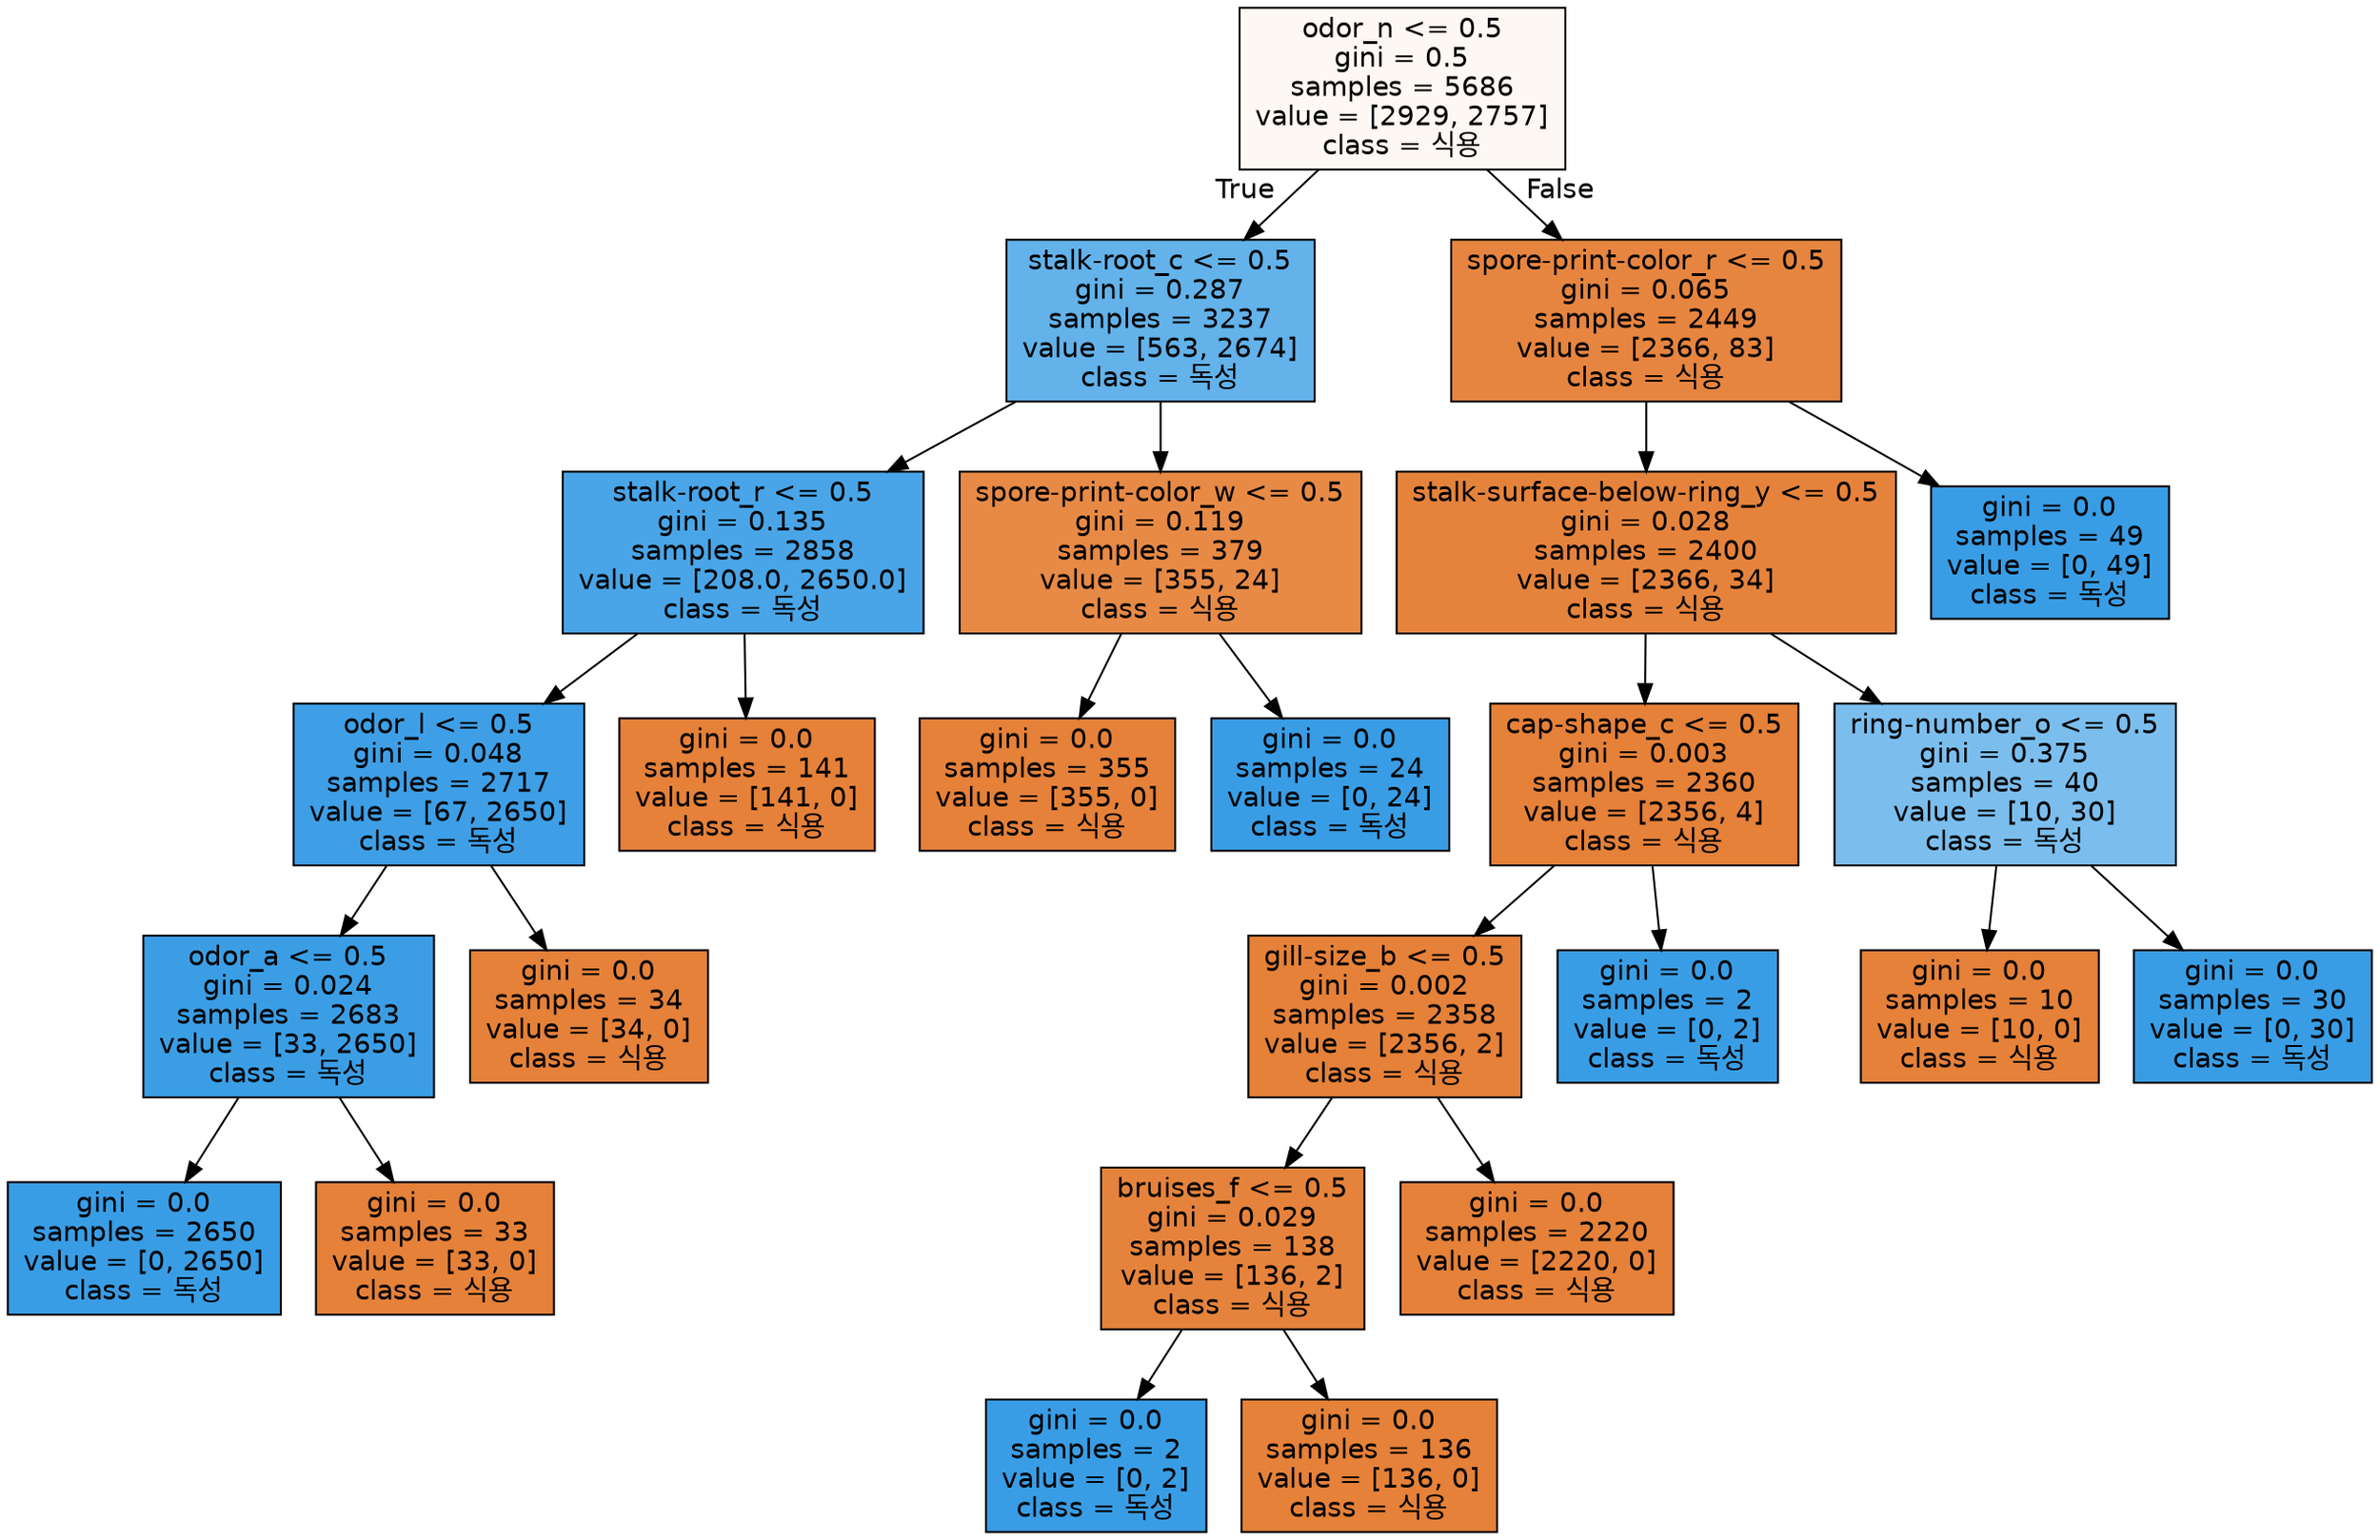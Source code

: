 digraph Tree {
node [shape=box, style="filled", color="black", fontname="helvetica"] ;
edge [fontname="helvetica"] ;
0 [label="odor_n <= 0.5\ngini = 0.5\nsamples = 5686\nvalue = [2929, 2757]\nclass = 식용", fillcolor="#fdf8f3"] ;
1 [label="stalk-root_c <= 0.5\ngini = 0.287\nsamples = 3237\nvalue = [563, 2674]\nclass = 독성", fillcolor="#63b2ea"] ;
0 -> 1 [labeldistance=2.5, labelangle=45, headlabel="True"] ;
2 [label="stalk-root_r <= 0.5\ngini = 0.135\nsamples = 2858\nvalue = [208.0, 2650.0]\nclass = 독성", fillcolor="#49a5e7"] ;
1 -> 2 ;
3 [label="odor_l <= 0.5\ngini = 0.048\nsamples = 2717\nvalue = [67, 2650]\nclass = 독성", fillcolor="#3e9fe6"] ;
2 -> 3 ;
4 [label="odor_a <= 0.5\ngini = 0.024\nsamples = 2683\nvalue = [33, 2650]\nclass = 독성", fillcolor="#3b9ee5"] ;
3 -> 4 ;
5 [label="gini = 0.0\nsamples = 2650\nvalue = [0, 2650]\nclass = 독성", fillcolor="#399de5"] ;
4 -> 5 ;
6 [label="gini = 0.0\nsamples = 33\nvalue = [33, 0]\nclass = 식용", fillcolor="#e58139"] ;
4 -> 6 ;
7 [label="gini = 0.0\nsamples = 34\nvalue = [34, 0]\nclass = 식용", fillcolor="#e58139"] ;
3 -> 7 ;
8 [label="gini = 0.0\nsamples = 141\nvalue = [141, 0]\nclass = 식용", fillcolor="#e58139"] ;
2 -> 8 ;
9 [label="spore-print-color_w <= 0.5\ngini = 0.119\nsamples = 379\nvalue = [355, 24]\nclass = 식용", fillcolor="#e78a46"] ;
1 -> 9 ;
10 [label="gini = 0.0\nsamples = 355\nvalue = [355, 0]\nclass = 식용", fillcolor="#e58139"] ;
9 -> 10 ;
11 [label="gini = 0.0\nsamples = 24\nvalue = [0, 24]\nclass = 독성", fillcolor="#399de5"] ;
9 -> 11 ;
12 [label="spore-print-color_r <= 0.5\ngini = 0.065\nsamples = 2449\nvalue = [2366, 83]\nclass = 식용", fillcolor="#e68540"] ;
0 -> 12 [labeldistance=2.5, labelangle=-45, headlabel="False"] ;
13 [label="stalk-surface-below-ring_y <= 0.5\ngini = 0.028\nsamples = 2400\nvalue = [2366, 34]\nclass = 식용", fillcolor="#e5833c"] ;
12 -> 13 ;
14 [label="cap-shape_c <= 0.5\ngini = 0.003\nsamples = 2360\nvalue = [2356, 4]\nclass = 식용", fillcolor="#e58139"] ;
13 -> 14 ;
15 [label="gill-size_b <= 0.5\ngini = 0.002\nsamples = 2358\nvalue = [2356, 2]\nclass = 식용", fillcolor="#e58139"] ;
14 -> 15 ;
16 [label="bruises_f <= 0.5\ngini = 0.029\nsamples = 138\nvalue = [136, 2]\nclass = 식용", fillcolor="#e5833c"] ;
15 -> 16 ;
17 [label="gini = 0.0\nsamples = 2\nvalue = [0, 2]\nclass = 독성", fillcolor="#399de5"] ;
16 -> 17 ;
18 [label="gini = 0.0\nsamples = 136\nvalue = [136, 0]\nclass = 식용", fillcolor="#e58139"] ;
16 -> 18 ;
19 [label="gini = 0.0\nsamples = 2220\nvalue = [2220, 0]\nclass = 식용", fillcolor="#e58139"] ;
15 -> 19 ;
20 [label="gini = 0.0\nsamples = 2\nvalue = [0, 2]\nclass = 독성", fillcolor="#399de5"] ;
14 -> 20 ;
21 [label="ring-number_o <= 0.5\ngini = 0.375\nsamples = 40\nvalue = [10, 30]\nclass = 독성", fillcolor="#7bbeee"] ;
13 -> 21 ;
22 [label="gini = 0.0\nsamples = 10\nvalue = [10, 0]\nclass = 식용", fillcolor="#e58139"] ;
21 -> 22 ;
23 [label="gini = 0.0\nsamples = 30\nvalue = [0, 30]\nclass = 독성", fillcolor="#399de5"] ;
21 -> 23 ;
24 [label="gini = 0.0\nsamples = 49\nvalue = [0, 49]\nclass = 독성", fillcolor="#399de5"] ;
12 -> 24 ;
}